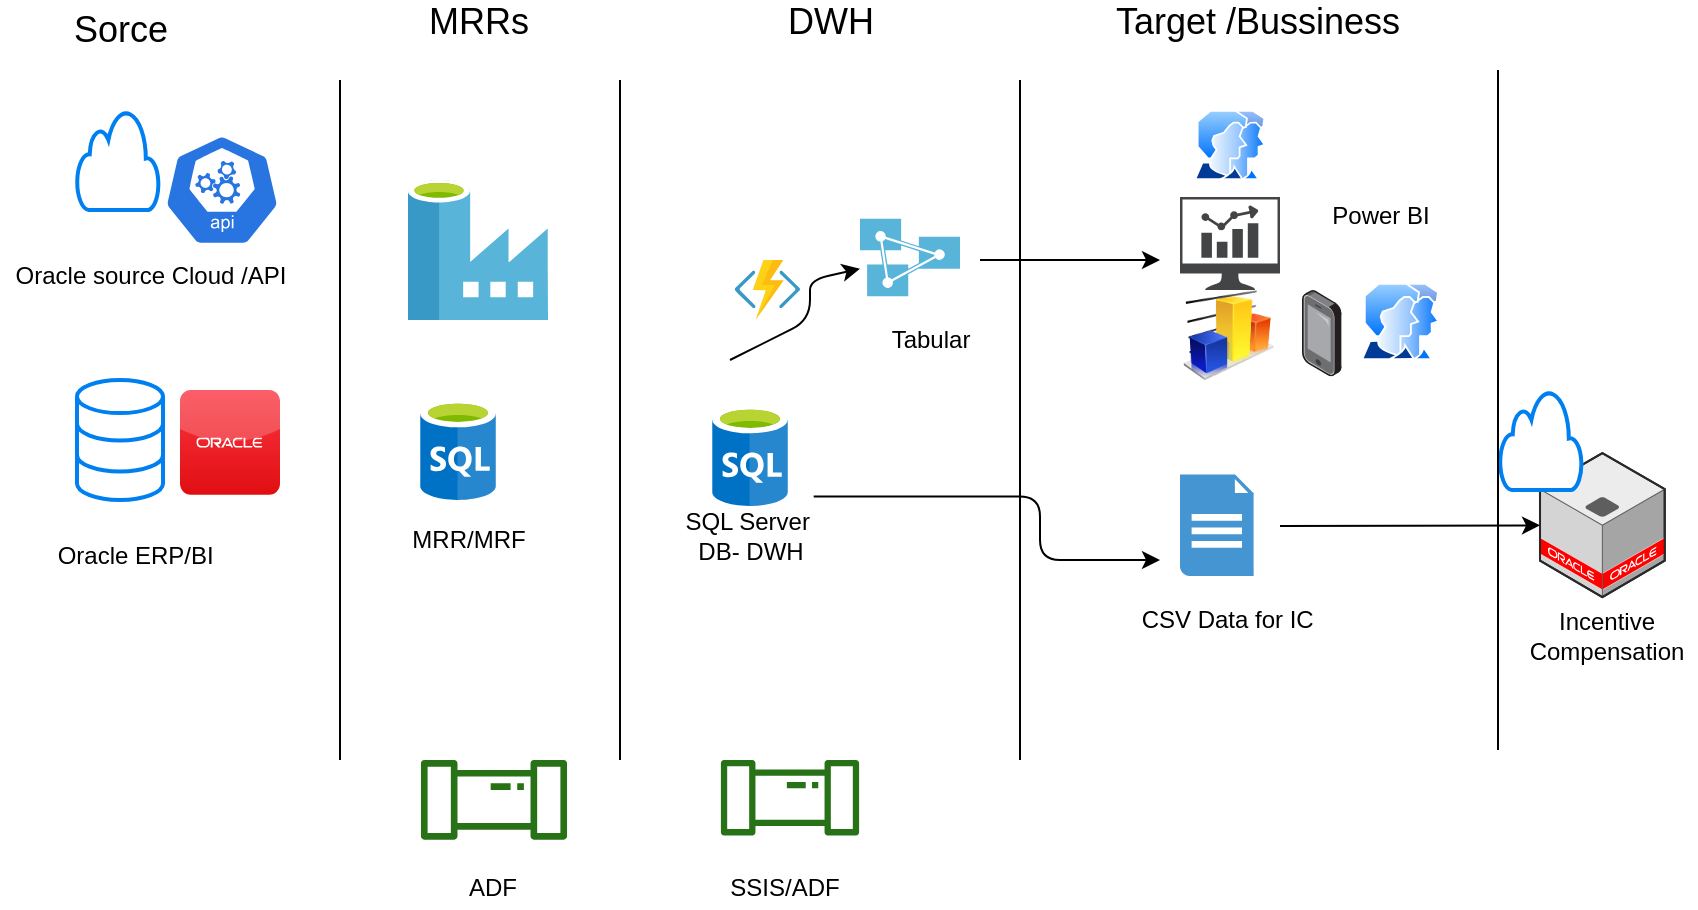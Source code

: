 <mxfile version="13.0.3" type="device"><diagram id="8Gz_U-s3kiRkCUUPrKo5" name="Page-1"><mxGraphModel dx="1024" dy="592" grid="1" gridSize="10" guides="1" tooltips="1" connect="1" arrows="1" fold="1" page="1" pageScale="1" pageWidth="850" pageHeight="1100" math="0" shadow="0"><root><mxCell id="0"/><mxCell id="1" parent="0"/><mxCell id="vqV8DVnJmuylN-Qb3Cws-4" value="Oracle source Cloud /API" style="text;html=1;align=center;verticalAlign=middle;resizable=0;points=[];autosize=1;" parent="1" vertex="1"><mxGeometry x="10" y="148.2" width="150" height="20" as="geometry"/></mxCell><mxCell id="vqV8DVnJmuylN-Qb3Cws-5" value="&lt;font style=&quot;font-size: 18px&quot;&gt;Sorce&lt;/font&gt;" style="text;html=1;align=center;verticalAlign=middle;resizable=0;points=[];autosize=1;" parent="1" vertex="1"><mxGeometry x="40" y="25" width="60" height="20" as="geometry"/></mxCell><mxCell id="vqV8DVnJmuylN-Qb3Cws-6" value="" style="endArrow=none;html=1;" parent="1" edge="1"><mxGeometry width="50" height="50" relative="1" as="geometry"><mxPoint x="180" y="400" as="sourcePoint"/><mxPoint x="180" y="60" as="targetPoint"/></mxGeometry></mxCell><mxCell id="vqV8DVnJmuylN-Qb3Cws-7" value="&lt;font style=&quot;font-size: 18px&quot;&gt;MRRs&lt;/font&gt;" style="text;html=1;align=center;verticalAlign=middle;resizable=0;points=[];autosize=1;" parent="1" vertex="1"><mxGeometry x="214" y="21" width="70" height="20" as="geometry"/></mxCell><mxCell id="vqV8DVnJmuylN-Qb3Cws-8" value="" style="html=1;verticalLabelPosition=bottom;align=center;labelBackgroundColor=#ffffff;verticalAlign=top;strokeWidth=2;strokeColor=#0080F0;shadow=0;dashed=0;shape=mxgraph.ios7.icons.data;" parent="1" vertex="1"><mxGeometry x="48.5" y="210" width="43" height="60" as="geometry"/></mxCell><mxCell id="vqV8DVnJmuylN-Qb3Cws-9" value="Oracle ERP/BI&amp;nbsp;" style="text;html=1;align=center;verticalAlign=middle;resizable=0;points=[];autosize=1;" parent="1" vertex="1"><mxGeometry x="29" y="288" width="100" height="20" as="geometry"/></mxCell><mxCell id="vqV8DVnJmuylN-Qb3Cws-10" value="" style="aspect=fixed;html=1;points=[];align=center;image;fontSize=12;image=img/lib/mscae/Data_Factory.svg;" parent="1" vertex="1"><mxGeometry x="214" y="110" width="70" height="70" as="geometry"/></mxCell><mxCell id="vqV8DVnJmuylN-Qb3Cws-13" value="" style="endArrow=none;html=1;" parent="1" edge="1"><mxGeometry width="50" height="50" relative="1" as="geometry"><mxPoint x="320" y="400" as="sourcePoint"/><mxPoint x="320" y="60" as="targetPoint"/></mxGeometry></mxCell><mxCell id="vqV8DVnJmuylN-Qb3Cws-14" value="&lt;font style=&quot;font-size: 18px&quot;&gt;DWH&lt;/font&gt;" style="text;html=1;align=center;verticalAlign=middle;resizable=0;points=[];autosize=1;" parent="1" vertex="1"><mxGeometry x="395" y="21" width="60" height="20" as="geometry"/></mxCell><mxCell id="vqV8DVnJmuylN-Qb3Cws-16" value="" style="endArrow=none;html=1;" parent="1" edge="1"><mxGeometry width="50" height="50" relative="1" as="geometry"><mxPoint x="520" y="400" as="sourcePoint"/><mxPoint x="520" y="60" as="targetPoint"/></mxGeometry></mxCell><mxCell id="vqV8DVnJmuylN-Qb3Cws-18" value="SQL Server&amp;nbsp;&lt;br&gt;DB- DWH" style="text;html=1;align=center;verticalAlign=middle;resizable=0;points=[];autosize=1;" parent="1" vertex="1"><mxGeometry x="345" y="272.6" width="80" height="30" as="geometry"/></mxCell><mxCell id="vqV8DVnJmuylN-Qb3Cws-19" value="Tabular" style="text;html=1;align=center;verticalAlign=middle;resizable=0;points=[];autosize=1;" parent="1" vertex="1"><mxGeometry x="450" y="180" width="50" height="20" as="geometry"/></mxCell><mxCell id="vqV8DVnJmuylN-Qb3Cws-20" value="" style="aspect=fixed;html=1;points=[];align=center;image;fontSize=12;image=img/lib/mscae/Analysis_Services.svg;" parent="1" vertex="1"><mxGeometry x="440" y="129.2" width="50" height="39" as="geometry"/></mxCell><mxCell id="vqV8DVnJmuylN-Qb3Cws-21" value="MRR/MRF" style="text;html=1;align=center;verticalAlign=middle;resizable=0;points=[];autosize=1;" parent="1" vertex="1"><mxGeometry x="209" y="280" width="70" height="20" as="geometry"/></mxCell><mxCell id="vqV8DVnJmuylN-Qb3Cws-22" value="" style="shadow=0;dashed=0;html=1;strokeColor=none;fillColor=#4495D1;labelPosition=center;verticalLabelPosition=bottom;verticalAlign=top;align=center;outlineConnect=0;shape=mxgraph.veeam.2d.report;" parent="1" vertex="1"><mxGeometry x="600" y="257.2" width="36.8" height="50.8" as="geometry"/></mxCell><mxCell id="vqV8DVnJmuylN-Qb3Cws-23" value="" style="pointerEvents=1;shadow=0;dashed=0;html=1;strokeColor=none;fillColor=#434445;aspect=fixed;labelPosition=center;verticalLabelPosition=bottom;verticalAlign=top;align=center;outlineConnect=0;shape=mxgraph.vvd.nsx_dashboard;" parent="1" vertex="1"><mxGeometry x="600" y="118.5" width="50" height="46.5" as="geometry"/></mxCell><mxCell id="vqV8DVnJmuylN-Qb3Cws-24" value="Power BI" style="text;html=1;align=center;verticalAlign=middle;resizable=0;points=[];autosize=1;" parent="1" vertex="1"><mxGeometry x="670" y="118" width="60" height="20" as="geometry"/></mxCell><mxCell id="vqV8DVnJmuylN-Qb3Cws-28" value="CSV Data for IC&amp;nbsp;" style="text;html=1;align=center;verticalAlign=middle;resizable=0;points=[];autosize=1;" parent="1" vertex="1"><mxGeometry x="570" y="320" width="110" height="20" as="geometry"/></mxCell><mxCell id="vqV8DVnJmuylN-Qb3Cws-30" value="" style="points=[];aspect=fixed;html=1;align=center;shadow=0;dashed=0;image;image=img/lib/allied_telesis/computer_and_terminals/Smartphone.svg;" parent="1" vertex="1"><mxGeometry x="661" y="165" width="19.8" height="43.2" as="geometry"/></mxCell><mxCell id="vqV8DVnJmuylN-Qb3Cws-34" value="" style="endArrow=classic;html=1;" parent="1" edge="1"><mxGeometry width="50" height="50" relative="1" as="geometry"><mxPoint x="500" y="150" as="sourcePoint"/><mxPoint x="590" y="150" as="targetPoint"/></mxGeometry></mxCell><mxCell id="vqV8DVnJmuylN-Qb3Cws-35" value="" style="endArrow=classic;html=1;" parent="1" target="vqV8DVnJmuylN-Qb3Cws-20" edge="1"><mxGeometry width="50" height="50" relative="1" as="geometry"><mxPoint x="375" y="200" as="sourcePoint"/><mxPoint x="425" y="150" as="targetPoint"/><Array as="points"><mxPoint x="415" y="180"/><mxPoint x="415" y="160"/></Array></mxGeometry></mxCell><mxCell id="vqV8DVnJmuylN-Qb3Cws-36" value="" style="outlineConnect=0;fontColor=#232F3E;gradientColor=none;fillColor=#277116;strokeColor=none;dashed=0;verticalLabelPosition=bottom;verticalAlign=top;align=center;html=1;fontSize=12;fontStyle=0;aspect=fixed;pointerEvents=1;shape=mxgraph.aws4.iot_analytics_pipeline;" parent="1" vertex="1"><mxGeometry x="220" y="400" width="74" height="39.84" as="geometry"/></mxCell><mxCell id="vqV8DVnJmuylN-Qb3Cws-37" value="ADF" style="text;html=1;align=center;verticalAlign=middle;resizable=0;points=[];autosize=1;" parent="1" vertex="1"><mxGeometry x="236" y="454" width="40" height="20" as="geometry"/></mxCell><mxCell id="vqV8DVnJmuylN-Qb3Cws-38" value="" style="outlineConnect=0;fontColor=#232F3E;gradientColor=none;fillColor=#277116;strokeColor=none;dashed=0;verticalLabelPosition=bottom;verticalAlign=top;align=center;html=1;fontSize=12;fontStyle=0;aspect=fixed;pointerEvents=1;shape=mxgraph.aws4.iot_analytics_pipeline;" parent="1" vertex="1"><mxGeometry x="370" y="400" width="70" height="37.69" as="geometry"/></mxCell><mxCell id="vqV8DVnJmuylN-Qb3Cws-39" value="SSIS/ADF" style="text;html=1;align=center;verticalAlign=middle;resizable=0;points=[];autosize=1;" parent="1" vertex="1"><mxGeometry x="367" y="454" width="70" height="20" as="geometry"/></mxCell><mxCell id="vqV8DVnJmuylN-Qb3Cws-42" value="&lt;font style=&quot;font-size: 18px&quot;&gt;Target /Bussiness&amp;nbsp;&lt;/font&gt;" style="text;html=1;align=center;verticalAlign=middle;resizable=0;points=[];autosize=1;" parent="1" vertex="1"><mxGeometry x="561" y="21" width="160" height="20" as="geometry"/></mxCell><mxCell id="vqV8DVnJmuylN-Qb3Cws-43" value="" style="verticalLabelPosition=bottom;html=1;verticalAlign=top;strokeWidth=1;align=center;outlineConnect=0;dashed=0;outlineConnect=0;shape=mxgraph.aws3d.oracleServer;fillColor=#ECECEC;strokeColor=#5E5E5E;aspect=fixed;" parent="1" vertex="1"><mxGeometry x="780" y="246.6" width="62.37" height="72" as="geometry"/></mxCell><mxCell id="vqV8DVnJmuylN-Qb3Cws-44" value="" style="dashed=0;outlineConnect=0;html=1;align=center;labelPosition=center;verticalLabelPosition=bottom;verticalAlign=top;shape=mxgraph.webicons.oracle;fillColor=#FA3743;gradientColor=#E10E11" parent="1" vertex="1"><mxGeometry x="100" y="215" width="50" height="52.4" as="geometry"/></mxCell><mxCell id="vqV8DVnJmuylN-Qb3Cws-45" value="" style="html=1;verticalLabelPosition=bottom;align=center;labelBackgroundColor=#ffffff;verticalAlign=top;strokeWidth=2;strokeColor=#0080F0;shadow=0;dashed=0;shape=mxgraph.ios7.icons.cloud;" parent="1" vertex="1"><mxGeometry x="48.5" y="75" width="41" height="50" as="geometry"/></mxCell><mxCell id="vqV8DVnJmuylN-Qb3Cws-48" value="" style="html=1;verticalLabelPosition=bottom;align=center;labelBackgroundColor=#ffffff;verticalAlign=top;strokeWidth=2;strokeColor=#0080F0;shadow=0;dashed=0;shape=mxgraph.ios7.icons.cloud;" parent="1" vertex="1"><mxGeometry x="760" y="215" width="41" height="50" as="geometry"/></mxCell><mxCell id="vqV8DVnJmuylN-Qb3Cws-49" value="" style="endArrow=none;html=1;" parent="1" edge="1"><mxGeometry width="50" height="50" relative="1" as="geometry"><mxPoint x="759" y="395" as="sourcePoint"/><mxPoint x="759" y="55" as="targetPoint"/></mxGeometry></mxCell><mxCell id="vqV8DVnJmuylN-Qb3Cws-50" value="" style="endArrow=classic;html=1;" parent="1" target="vqV8DVnJmuylN-Qb3Cws-43" edge="1"><mxGeometry width="50" height="50" relative="1" as="geometry"><mxPoint x="650" y="283" as="sourcePoint"/><mxPoint x="770" y="290" as="targetPoint"/></mxGeometry></mxCell><mxCell id="vqV8DVnJmuylN-Qb3Cws-51" value="" style="aspect=fixed;perimeter=ellipsePerimeter;html=1;align=center;shadow=0;dashed=0;spacingTop=3;image;image=img/lib/active_directory/user_accounts.svg;" parent="1" vertex="1"><mxGeometry x="606.96" y="75" width="36.08" height="35" as="geometry"/></mxCell><mxCell id="vqV8DVnJmuylN-Qb3Cws-52" value="" style="aspect=fixed;perimeter=ellipsePerimeter;html=1;align=center;shadow=0;dashed=0;spacingTop=3;image;image=img/lib/active_directory/user_accounts.svg;" parent="1" vertex="1"><mxGeometry x="690.31" y="161.5" width="39.69" height="38.5" as="geometry"/></mxCell><mxCell id="vqV8DVnJmuylN-Qb3Cws-53" value="" style="aspect=fixed;html=1;points=[];align=center;image;fontSize=12;image=img/lib/mscae/Functions.svg;" parent="1" vertex="1"><mxGeometry x="377.39" y="150" width="32.61" height="30" as="geometry"/></mxCell><mxCell id="vqV8DVnJmuylN-Qb3Cws-54" value="Incentive&lt;br&gt;Compensation" style="text;html=1;align=center;verticalAlign=middle;resizable=0;points=[];autosize=1;" parent="1" vertex="1"><mxGeometry x="768" y="323" width="90" height="30" as="geometry"/></mxCell><mxCell id="vqV8DVnJmuylN-Qb3Cws-57" value="" style="aspect=fixed;html=1;points=[];align=center;image;fontSize=12;image=img/lib/mscae/SQL_Database_generic.svg;" parent="1" vertex="1"><mxGeometry x="366" y="223" width="38" height="50" as="geometry"/></mxCell><mxCell id="vqV8DVnJmuylN-Qb3Cws-58" value="" style="aspect=fixed;html=1;points=[];align=center;image;fontSize=12;image=img/lib/mscae/SQL_Database_generic.svg;" parent="1" vertex="1"><mxGeometry x="220" y="220" width="38" height="50" as="geometry"/></mxCell><mxCell id="7ikS8B4SpsT6cGJfYP7r-1" value="" style="html=1;dashed=0;whitespace=wrap;fillColor=#2875E2;strokeColor=#ffffff;points=[[0.005,0.63,0],[0.1,0.2,0],[0.9,0.2,0],[0.5,0,0],[0.995,0.63,0],[0.72,0.99,0],[0.5,1,0],[0.28,0.99,0]];shape=mxgraph.kubernetes.icon;prIcon=api" vertex="1" parent="1"><mxGeometry x="92" y="80" width="58" height="70" as="geometry"/></mxCell><mxCell id="7ikS8B4SpsT6cGJfYP7r-6" value="" style="edgeStyle=segmentEdgeStyle;endArrow=classic;html=1;exitX=0.898;exitY=-0.147;exitDx=0;exitDy=0;exitPerimeter=0;" edge="1" parent="1" source="vqV8DVnJmuylN-Qb3Cws-18"><mxGeometry width="50" height="50" relative="1" as="geometry"><mxPoint x="500" y="340" as="sourcePoint"/><mxPoint x="590" y="300" as="targetPoint"/><Array as="points"><mxPoint x="530" y="268"/><mxPoint x="530" y="300"/></Array></mxGeometry></mxCell><mxCell id="7ikS8B4SpsT6cGJfYP7r-7" value="" style="image;html=1;labelBackgroundColor=#ffffff;image=img/lib/clip_art/finance/Graph_128x128.png" vertex="1" parent="1"><mxGeometry x="590" y="165" width="68.4" height="45" as="geometry"/></mxCell></root></mxGraphModel></diagram></mxfile>